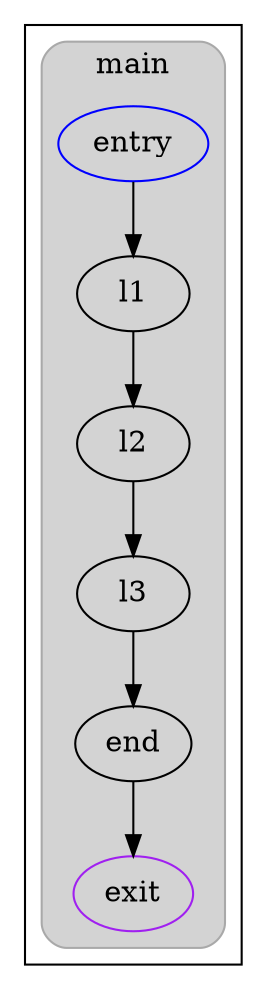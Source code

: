strict digraph G {
  compound=true
  subgraph cluster_0 {
    subgraph cluster_0_0 {
      label="main"
      color=darkgray
      style=rounded
      bgcolor=lightgray
      cluster_0_0_0[label="entry",shape=oval,color=blue,rank=source]
      cluster_0_0_1[label="l1",shape=oval]
      cluster_0_0_2[label="l2",shape=oval]
      cluster_0_0_3[label="l3",shape=oval]
      cluster_0_0_4[label="end",shape=oval]
      cluster_0_0_exit[label=exit,color=purple,rank=sink]
      cluster_0_0_0 -> cluster_0_0_1
      cluster_0_0_1 -> cluster_0_0_2
      cluster_0_0_2 -> cluster_0_0_3
      cluster_0_0_3 -> cluster_0_0_4
      cluster_0_0_4 -> cluster_0_0_exit [color=black]
    }
  }
}
